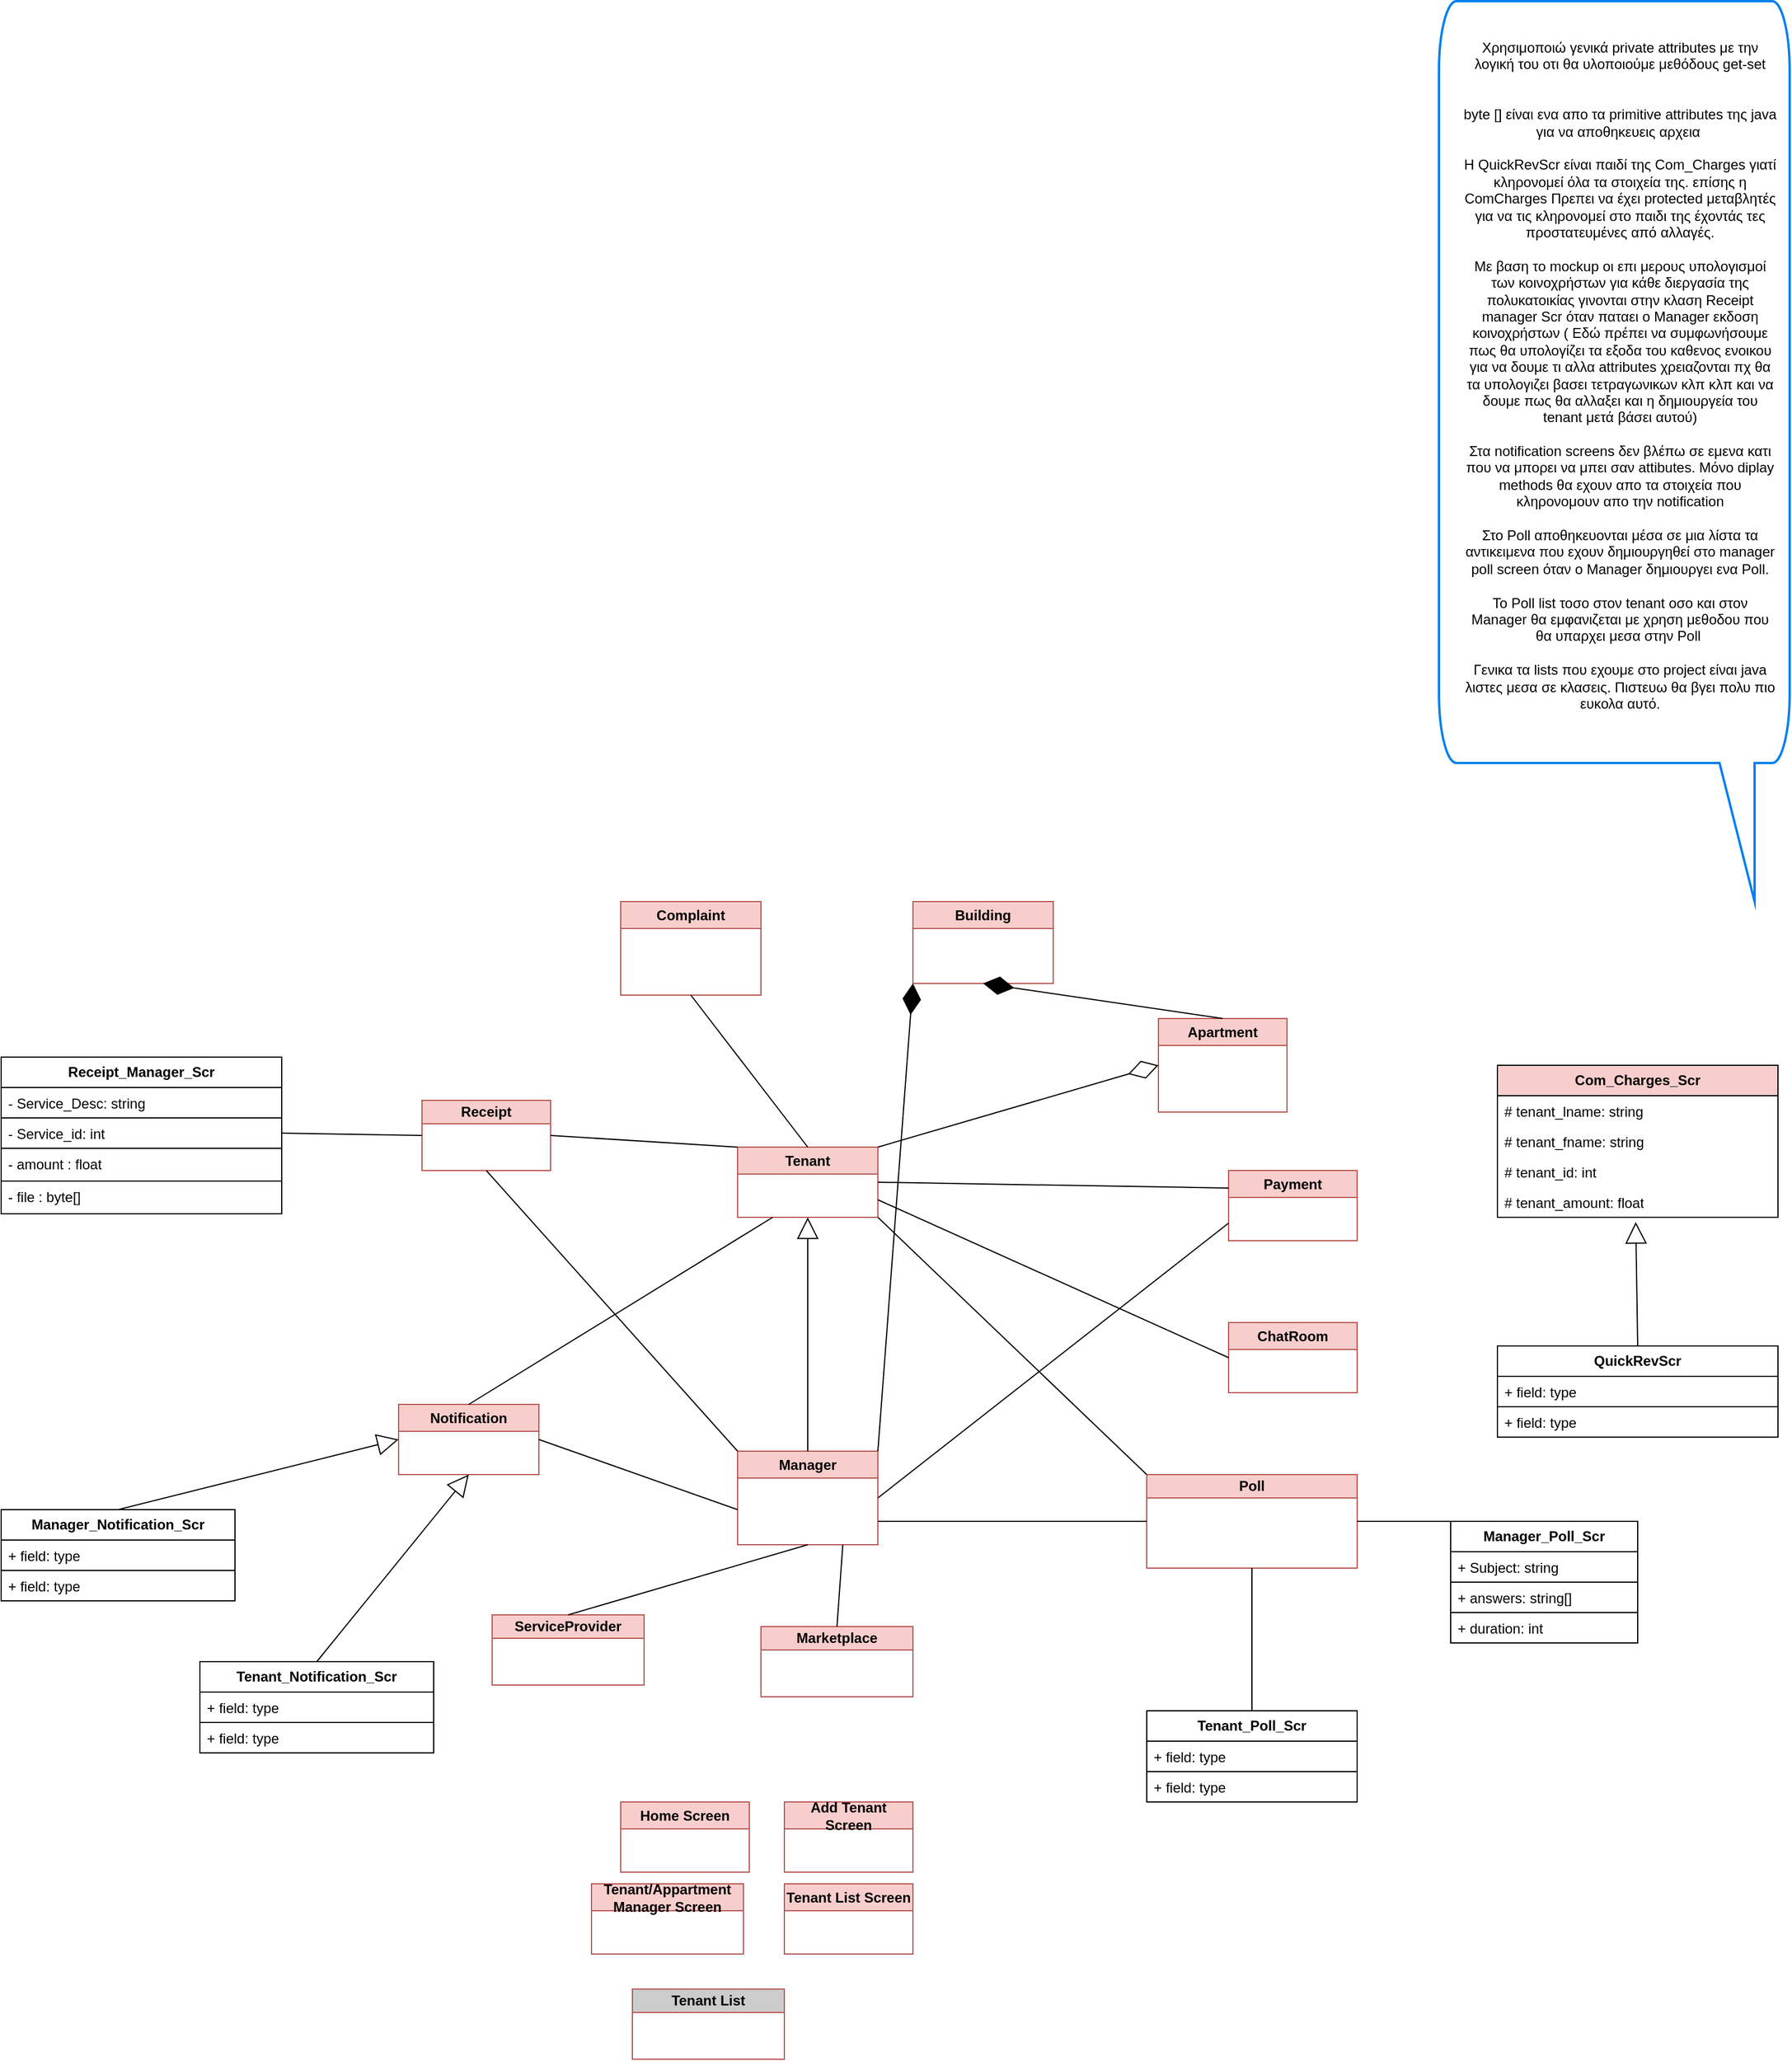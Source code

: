 <mxfile version="26.2.13">
  <diagram name="Page-1" id="rZa9aX3Jq6c3j-hi1Zc5">
    <mxGraphModel dx="2268" dy="2368" grid="1" gridSize="10" guides="1" tooltips="1" connect="1" arrows="1" fold="1" page="1" pageScale="1" pageWidth="850" pageHeight="1100" background="none" math="0" shadow="0">
      <root>
        <mxCell id="0" />
        <mxCell id="1" parent="0" />
        <mxCell id="SSVQXBcXOp7XfPBqwCCu-2" value="Building" style="swimlane;whiteSpace=wrap;html=1;fillColor=#f8cecc;strokeColor=#b85450;" parent="1" vertex="1">
          <mxGeometry x="-20" y="-220" width="120" height="70" as="geometry" />
        </mxCell>
        <mxCell id="SSVQXBcXOp7XfPBqwCCu-4" value="Complaint" style="swimlane;whiteSpace=wrap;html=1;fillColor=#f8cecc;strokeColor=#b85450;startSize=23;" parent="1" vertex="1">
          <mxGeometry x="-270" y="-220" width="120" height="80" as="geometry" />
        </mxCell>
        <mxCell id="SSVQXBcXOp7XfPBqwCCu-5" value="Poll" style="swimlane;whiteSpace=wrap;html=1;startSize=20;fillColor=#f8cecc;strokeColor=#b85450;" parent="1" vertex="1">
          <mxGeometry x="180" y="270" width="180" height="80" as="geometry" />
        </mxCell>
        <mxCell id="SSVQXBcXOp7XfPBqwCCu-6" value="Notification" style="swimlane;whiteSpace=wrap;html=1;fillColor=#f8cecc;strokeColor=#b85450;" parent="1" vertex="1">
          <mxGeometry x="-460" y="210" width="120" height="60" as="geometry" />
        </mxCell>
        <mxCell id="SSVQXBcXOp7XfPBqwCCu-7" value="Tenant" style="swimlane;whiteSpace=wrap;html=1;startSize=23;fillColor=#f8cecc;strokeColor=#b85450;" parent="1" vertex="1">
          <mxGeometry x="-170" y="-10" width="120" height="60" as="geometry">
            <mxRectangle x="200" y="320" width="120" height="30" as="alternateBounds" />
          </mxGeometry>
        </mxCell>
        <mxCell id="SSVQXBcXOp7XfPBqwCCu-8" value="Manager" style="swimlane;whiteSpace=wrap;html=1;fillColor=#f8cecc;strokeColor=#b85450;startSize=23;" parent="1" vertex="1">
          <mxGeometry x="-170" y="250" width="120" height="80" as="geometry" />
        </mxCell>
        <mxCell id="SSVQXBcXOp7XfPBqwCCu-9" value="Payment" style="swimlane;whiteSpace=wrap;html=1;fillColor=#f8cecc;strokeColor=#b85450;" parent="1" vertex="1">
          <mxGeometry x="250" y="10" width="110" height="60" as="geometry" />
        </mxCell>
        <mxCell id="SSVQXBcXOp7XfPBqwCCu-10" value="Marketplace" style="swimlane;whiteSpace=wrap;html=1;startSize=20;fillColor=#f8cecc;strokeColor=#b85450;" parent="1" vertex="1">
          <mxGeometry x="-150" y="400" width="130" height="60" as="geometry" />
        </mxCell>
        <mxCell id="SSVQXBcXOp7XfPBqwCCu-11" value="Receipt" style="swimlane;whiteSpace=wrap;html=1;startSize=20;fillColor=#f8cecc;strokeColor=#b85450;" parent="1" vertex="1">
          <mxGeometry x="-440" y="-50" width="110" height="60" as="geometry" />
        </mxCell>
        <mxCell id="SSVQXBcXOp7XfPBqwCCu-13" value="ChatRoom" style="swimlane;whiteSpace=wrap;html=1;fillColor=#f8cecc;strokeColor=#b85450;" parent="1" vertex="1">
          <mxGeometry x="250" y="140" width="110" height="60" as="geometry" />
        </mxCell>
        <mxCell id="SSVQXBcXOp7XfPBqwCCu-17" value="Apartment" style="swimlane;whiteSpace=wrap;html=1;startSize=23;fillColor=#f8cecc;strokeColor=#b85450;" parent="1" vertex="1">
          <mxGeometry x="190" y="-120" width="110" height="80" as="geometry" />
        </mxCell>
        <mxCell id="F3hGp55dTPlV1KN0r0mo-15" value="" style="endArrow=block;endSize=16;endFill=0;html=1;rounded=0;entryX=0.5;entryY=1;entryDx=0;entryDy=0;exitX=0.5;exitY=0;exitDx=0;exitDy=0;" parent="1" source="SSVQXBcXOp7XfPBqwCCu-8" target="SSVQXBcXOp7XfPBqwCCu-7" edge="1">
          <mxGeometry width="160" relative="1" as="geometry">
            <mxPoint x="260" y="290" as="sourcePoint" />
            <mxPoint x="420" y="290" as="targetPoint" />
          </mxGeometry>
        </mxCell>
        <mxCell id="F3hGp55dTPlV1KN0r0mo-22" value="" style="endArrow=diamondThin;endFill=1;endSize=24;html=1;rounded=0;entryX=0.5;entryY=1;entryDx=0;entryDy=0;exitX=0.5;exitY=0;exitDx=0;exitDy=0;" parent="1" source="SSVQXBcXOp7XfPBqwCCu-17" target="SSVQXBcXOp7XfPBqwCCu-2" edge="1">
          <mxGeometry width="160" relative="1" as="geometry">
            <mxPoint x="320" as="sourcePoint" />
            <mxPoint x="480" as="targetPoint" />
          </mxGeometry>
        </mxCell>
        <mxCell id="F3hGp55dTPlV1KN0r0mo-23" value="&lt;br&gt;&lt;div&gt;&lt;br&gt;&lt;/div&gt;" style="edgeLabel;html=1;align=center;verticalAlign=middle;resizable=0;points=[];" parent="F3hGp55dTPlV1KN0r0mo-22" vertex="1" connectable="0">
          <mxGeometry x="-0.026" y="-2" relative="1" as="geometry">
            <mxPoint as="offset" />
          </mxGeometry>
        </mxCell>
        <mxCell id="WuOTlpxF1cgyQsxotzUC-4" value="" style="endArrow=none;html=1;rounded=0;entryX=0.5;entryY=1;entryDx=0;entryDy=0;exitX=0.5;exitY=0;exitDx=0;exitDy=0;" parent="1" source="SSVQXBcXOp7XfPBqwCCu-7" target="SSVQXBcXOp7XfPBqwCCu-4" edge="1">
          <mxGeometry width="50" height="50" relative="1" as="geometry">
            <mxPoint x="190" y="-110" as="sourcePoint" />
            <mxPoint x="240" y="-160" as="targetPoint" />
          </mxGeometry>
        </mxCell>
        <mxCell id="WuOTlpxF1cgyQsxotzUC-6" value="" style="endArrow=diamondThin;endFill=0;endSize=24;html=1;rounded=0;entryX=0;entryY=0.5;entryDx=0;entryDy=0;exitX=1;exitY=0;exitDx=0;exitDy=0;" parent="1" source="SSVQXBcXOp7XfPBqwCCu-7" target="SSVQXBcXOp7XfPBqwCCu-17" edge="1">
          <mxGeometry width="160" relative="1" as="geometry">
            <mxPoint x="140" y="170" as="sourcePoint" />
            <mxPoint x="300" y="170" as="targetPoint" />
          </mxGeometry>
        </mxCell>
        <mxCell id="WuOTlpxF1cgyQsxotzUC-7" value="" style="endArrow=none;html=1;rounded=0;exitX=1;exitY=0.5;exitDx=0;exitDy=0;" parent="1" source="SSVQXBcXOp7XfPBqwCCu-6" edge="1">
          <mxGeometry width="50" height="50" relative="1" as="geometry">
            <mxPoint x="200" y="200" as="sourcePoint" />
            <mxPoint x="-170" y="300" as="targetPoint" />
          </mxGeometry>
        </mxCell>
        <mxCell id="WuOTlpxF1cgyQsxotzUC-8" value="" style="endArrow=none;html=1;rounded=0;entryX=0.25;entryY=1;entryDx=0;entryDy=0;exitX=0.5;exitY=0;exitDx=0;exitDy=0;" parent="1" source="SSVQXBcXOp7XfPBqwCCu-6" target="SSVQXBcXOp7XfPBqwCCu-7" edge="1">
          <mxGeometry width="50" height="50" relative="1" as="geometry">
            <mxPoint x="200" y="200" as="sourcePoint" />
            <mxPoint x="250" y="150" as="targetPoint" />
          </mxGeometry>
        </mxCell>
        <mxCell id="WuOTlpxF1cgyQsxotzUC-9" value="" style="endArrow=none;html=1;rounded=0;entryX=1;entryY=0.5;entryDx=0;entryDy=0;exitX=0;exitY=0;exitDx=0;exitDy=0;" parent="1" source="SSVQXBcXOp7XfPBqwCCu-7" target="SSVQXBcXOp7XfPBqwCCu-11" edge="1">
          <mxGeometry width="50" height="50" relative="1" as="geometry">
            <mxPoint x="200" y="200" as="sourcePoint" />
            <mxPoint x="250" y="150" as="targetPoint" />
          </mxGeometry>
        </mxCell>
        <mxCell id="WuOTlpxF1cgyQsxotzUC-10" value="" style="endArrow=none;html=1;rounded=0;entryX=0.5;entryY=1;entryDx=0;entryDy=0;exitX=0;exitY=0;exitDx=0;exitDy=0;" parent="1" source="SSVQXBcXOp7XfPBqwCCu-8" target="SSVQXBcXOp7XfPBqwCCu-11" edge="1">
          <mxGeometry width="50" height="50" relative="1" as="geometry">
            <mxPoint x="200" y="200" as="sourcePoint" />
            <mxPoint x="250" y="150" as="targetPoint" />
          </mxGeometry>
        </mxCell>
        <mxCell id="WuOTlpxF1cgyQsxotzUC-11" value="" style="endArrow=diamondThin;endFill=1;endSize=24;html=1;rounded=0;entryX=0;entryY=1;entryDx=0;entryDy=0;exitX=1;exitY=0;exitDx=0;exitDy=0;" parent="1" source="SSVQXBcXOp7XfPBqwCCu-8" target="SSVQXBcXOp7XfPBqwCCu-2" edge="1">
          <mxGeometry width="160" relative="1" as="geometry">
            <mxPoint x="140" y="170" as="sourcePoint" />
            <mxPoint x="300" y="170" as="targetPoint" />
          </mxGeometry>
        </mxCell>
        <mxCell id="WuOTlpxF1cgyQsxotzUC-12" value="" style="endArrow=none;html=1;rounded=0;entryX=1;entryY=1;entryDx=0;entryDy=0;exitX=0;exitY=0;exitDx=0;exitDy=0;" parent="1" source="SSVQXBcXOp7XfPBqwCCu-5" target="SSVQXBcXOp7XfPBqwCCu-7" edge="1">
          <mxGeometry width="50" height="50" relative="1" as="geometry">
            <mxPoint x="200" y="200" as="sourcePoint" />
            <mxPoint x="250" y="150" as="targetPoint" />
          </mxGeometry>
        </mxCell>
        <mxCell id="WuOTlpxF1cgyQsxotzUC-13" value="" style="endArrow=none;html=1;rounded=0;entryX=1;entryY=0.75;entryDx=0;entryDy=0;exitX=0;exitY=0.5;exitDx=0;exitDy=0;" parent="1" source="SSVQXBcXOp7XfPBqwCCu-5" target="SSVQXBcXOp7XfPBqwCCu-8" edge="1">
          <mxGeometry width="50" height="50" relative="1" as="geometry">
            <mxPoint x="200" y="200" as="sourcePoint" />
            <mxPoint x="250" y="150" as="targetPoint" />
          </mxGeometry>
        </mxCell>
        <mxCell id="WuOTlpxF1cgyQsxotzUC-14" value="" style="endArrow=none;html=1;rounded=0;entryX=1;entryY=0.75;entryDx=0;entryDy=0;exitX=0;exitY=0.5;exitDx=0;exitDy=0;" parent="1" source="SSVQXBcXOp7XfPBqwCCu-13" target="SSVQXBcXOp7XfPBqwCCu-7" edge="1">
          <mxGeometry width="50" height="50" relative="1" as="geometry">
            <mxPoint x="200" y="200" as="sourcePoint" />
            <mxPoint x="250" y="150" as="targetPoint" />
          </mxGeometry>
        </mxCell>
        <mxCell id="WuOTlpxF1cgyQsxotzUC-15" value="" style="endArrow=none;html=1;rounded=0;entryX=0;entryY=0.25;entryDx=0;entryDy=0;exitX=1;exitY=0.5;exitDx=0;exitDy=0;" parent="1" source="SSVQXBcXOp7XfPBqwCCu-7" target="SSVQXBcXOp7XfPBqwCCu-9" edge="1">
          <mxGeometry width="50" height="50" relative="1" as="geometry">
            <mxPoint x="200" y="200" as="sourcePoint" />
            <mxPoint x="250" y="150" as="targetPoint" />
          </mxGeometry>
        </mxCell>
        <mxCell id="WuOTlpxF1cgyQsxotzUC-16" value="" style="endArrow=none;html=1;rounded=0;entryX=0;entryY=0.75;entryDx=0;entryDy=0;exitX=1;exitY=0.5;exitDx=0;exitDy=0;" parent="1" source="SSVQXBcXOp7XfPBqwCCu-8" target="SSVQXBcXOp7XfPBqwCCu-9" edge="1">
          <mxGeometry width="50" height="50" relative="1" as="geometry">
            <mxPoint x="200" y="200" as="sourcePoint" />
            <mxPoint x="250" y="150" as="targetPoint" />
          </mxGeometry>
        </mxCell>
        <mxCell id="g9TKVgcdv7kUZC7DlDCQ-5" value="ServiceProvider" style="swimlane;whiteSpace=wrap;html=1;startSize=20;fillColor=#f8cecc;strokeColor=#b85450;" parent="1" vertex="1">
          <mxGeometry x="-380" y="390" width="130" height="60" as="geometry" />
        </mxCell>
        <mxCell id="g9TKVgcdv7kUZC7DlDCQ-8" value="" style="endArrow=none;html=1;rounded=0;exitX=0.5;exitY=0;exitDx=0;exitDy=0;entryX=0.5;entryY=1;entryDx=0;entryDy=0;" parent="1" source="g9TKVgcdv7kUZC7DlDCQ-5" target="SSVQXBcXOp7XfPBqwCCu-8" edge="1">
          <mxGeometry width="50" height="50" relative="1" as="geometry">
            <mxPoint x="-310" y="270" as="sourcePoint" />
            <mxPoint x="-140" y="330" as="targetPoint" />
          </mxGeometry>
        </mxCell>
        <mxCell id="g9TKVgcdv7kUZC7DlDCQ-9" value="" style="endArrow=none;html=1;rounded=0;exitX=0.75;exitY=1;exitDx=0;exitDy=0;entryX=0.5;entryY=0;entryDx=0;entryDy=0;" parent="1" source="SSVQXBcXOp7XfPBqwCCu-8" target="SSVQXBcXOp7XfPBqwCCu-10" edge="1">
          <mxGeometry width="50" height="50" relative="1" as="geometry">
            <mxPoint x="-300" y="280" as="sourcePoint" />
            <mxPoint x="-130" y="340" as="targetPoint" />
          </mxGeometry>
        </mxCell>
        <mxCell id="UmEB71HrpD5qTYnsdz3T-5" value="Home Screen" style="swimlane;whiteSpace=wrap;html=1;fillColor=#f8cecc;strokeColor=#b85450;" parent="1" vertex="1">
          <mxGeometry x="-270" y="550" width="110" height="60" as="geometry" />
        </mxCell>
        <mxCell id="UmEB71HrpD5qTYnsdz3T-6" value="Tenant/Appartment Manager Screen" style="swimlane;whiteSpace=wrap;html=1;fillColor=#f8cecc;strokeColor=#b85450;" parent="1" vertex="1">
          <mxGeometry x="-295" y="620" width="130" height="60" as="geometry" />
        </mxCell>
        <mxCell id="UmEB71HrpD5qTYnsdz3T-7" value="Tenant List Screen" style="swimlane;whiteSpace=wrap;html=1;fillColor=#f8cecc;strokeColor=#b85450;" parent="1" vertex="1">
          <mxGeometry x="-130" y="620" width="110" height="60" as="geometry" />
        </mxCell>
        <mxCell id="UmEB71HrpD5qTYnsdz3T-8" value="Add Tenant Screen" style="swimlane;whiteSpace=wrap;html=1;fillColor=#f8cecc;strokeColor=#b85450;" parent="1" vertex="1">
          <mxGeometry x="-130" y="550" width="110" height="60" as="geometry" />
        </mxCell>
        <mxCell id="UmEB71HrpD5qTYnsdz3T-10" value="Tenant List" style="swimlane;whiteSpace=wrap;html=1;startSize=20;fillColor=#CCCCCC;strokeColor=#b85450;" parent="1" vertex="1">
          <mxGeometry x="-260" y="710" width="130" height="60" as="geometry">
            <mxRectangle x="130" y="770" width="100" height="30" as="alternateBounds" />
          </mxGeometry>
        </mxCell>
        <mxCell id="5aScD9VIwKOivwd3Amo--19" value="&lt;span style=&quot;font-weight: 700;&quot;&gt;Com_Charges_Scr&lt;/span&gt;" style="swimlane;fontStyle=0;childLayout=stackLayout;horizontal=1;startSize=26;fillColor=light-dark(#F8CECC,#512D2B);horizontalStack=0;resizeParent=1;resizeParentMax=0;resizeLast=0;collapsible=1;marginBottom=0;whiteSpace=wrap;html=1;strokeColor=light-dark(#000000,#512D2B);" parent="1" vertex="1">
          <mxGeometry x="480" y="-80" width="240" height="130" as="geometry" />
        </mxCell>
        <mxCell id="5aScD9VIwKOivwd3Amo--20" value="# tenant_lname: string" style="text;strokeColor=none;fillColor=none;align=left;verticalAlign=top;spacingLeft=4;spacingRight=4;overflow=hidden;rotatable=0;points=[[0,0.5],[1,0.5]];portConstraint=eastwest;whiteSpace=wrap;html=1;" parent="5aScD9VIwKOivwd3Amo--19" vertex="1">
          <mxGeometry y="26" width="240" height="26" as="geometry" />
        </mxCell>
        <mxCell id="5aScD9VIwKOivwd3Amo--21" value="# tenant_fname: string" style="text;strokeColor=none;fillColor=none;align=left;verticalAlign=top;spacingLeft=4;spacingRight=4;overflow=hidden;rotatable=0;points=[[0,0.5],[1,0.5]];portConstraint=eastwest;whiteSpace=wrap;html=1;" parent="5aScD9VIwKOivwd3Amo--19" vertex="1">
          <mxGeometry y="52" width="240" height="26" as="geometry" />
        </mxCell>
        <mxCell id="5aScD9VIwKOivwd3Amo--57" value="# tenant_id: int" style="text;strokeColor=none;fillColor=none;align=left;verticalAlign=top;spacingLeft=4;spacingRight=4;overflow=hidden;rotatable=0;points=[[0,0.5],[1,0.5]];portConstraint=eastwest;whiteSpace=wrap;html=1;" parent="5aScD9VIwKOivwd3Amo--19" vertex="1">
          <mxGeometry y="78" width="240" height="26" as="geometry" />
        </mxCell>
        <mxCell id="5aScD9VIwKOivwd3Amo--54" value="# tenant_amount: float" style="text;strokeColor=none;fillColor=none;align=left;verticalAlign=top;spacingLeft=4;spacingRight=4;overflow=hidden;rotatable=0;points=[[0,0.5],[1,0.5]];portConstraint=eastwest;whiteSpace=wrap;html=1;" parent="5aScD9VIwKOivwd3Amo--19" vertex="1">
          <mxGeometry y="104" width="240" height="26" as="geometry" />
        </mxCell>
        <mxCell id="5aScD9VIwKOivwd3Amo--23" value="&lt;span style=&quot;font-weight: 700;&quot;&gt;Manager_Poll_Scr&lt;/span&gt;" style="swimlane;fontStyle=0;childLayout=stackLayout;horizontal=1;startSize=26;fillColor=light-dark(#FFFFFF,#512D2B);horizontalStack=0;resizeParent=1;resizeParentMax=0;resizeLast=0;collapsible=1;marginBottom=0;whiteSpace=wrap;html=1;strokeColor=light-dark(#000000,#512D2B);" parent="1" vertex="1">
          <mxGeometry x="440" y="310" width="160" height="104" as="geometry">
            <mxRectangle x="440" y="310" width="140" height="30" as="alternateBounds" />
          </mxGeometry>
        </mxCell>
        <mxCell id="5aScD9VIwKOivwd3Amo--24" value="+ Subject: string" style="text;strokeColor=light-dark(#000000,#512D2B);fillColor=default;align=left;verticalAlign=top;spacingLeft=4;spacingRight=4;overflow=hidden;rotatable=0;points=[[0,0.5],[1,0.5]];portConstraint=eastwest;whiteSpace=wrap;html=1;" parent="5aScD9VIwKOivwd3Amo--23" vertex="1">
          <mxGeometry y="26" width="160" height="26" as="geometry" />
        </mxCell>
        <mxCell id="5aScD9VIwKOivwd3Amo--25" value="+ answers: string[]" style="text;strokeColor=light-dark(#000000,#512D2B);fillColor=default;align=left;verticalAlign=top;spacingLeft=4;spacingRight=4;overflow=hidden;rotatable=0;points=[[0,0.5],[1,0.5]];portConstraint=eastwest;whiteSpace=wrap;html=1;" parent="5aScD9VIwKOivwd3Amo--23" vertex="1">
          <mxGeometry y="52" width="160" height="26" as="geometry" />
        </mxCell>
        <mxCell id="5aScD9VIwKOivwd3Amo--74" value="+ duration: int" style="text;strokeColor=light-dark(#000000,#512D2B);fillColor=default;align=left;verticalAlign=top;spacingLeft=4;spacingRight=4;overflow=hidden;rotatable=0;points=[[0,0.5],[1,0.5]];portConstraint=eastwest;whiteSpace=wrap;html=1;" parent="5aScD9VIwKOivwd3Amo--23" vertex="1">
          <mxGeometry y="78" width="160" height="26" as="geometry" />
        </mxCell>
        <mxCell id="5aScD9VIwKOivwd3Amo--27" value="&lt;span style=&quot;font-weight: 700;&quot;&gt;Manager_Notification_Scr&lt;/span&gt;" style="swimlane;fontStyle=0;childLayout=stackLayout;horizontal=1;startSize=26;fillColor=light-dark(#FFFFFF,#512D2B);horizontalStack=0;resizeParent=1;resizeParentMax=0;resizeLast=0;collapsible=1;marginBottom=0;whiteSpace=wrap;html=1;strokeColor=light-dark(#000000,#512D2B);" parent="1" vertex="1">
          <mxGeometry x="-800" y="300" width="200" height="78" as="geometry" />
        </mxCell>
        <mxCell id="5aScD9VIwKOivwd3Amo--28" value="+ field: type" style="text;strokeColor=light-dark(#000000,#512D2B);fillColor=default;align=left;verticalAlign=top;spacingLeft=4;spacingRight=4;overflow=hidden;rotatable=0;points=[[0,0.5],[1,0.5]];portConstraint=eastwest;whiteSpace=wrap;html=1;" parent="5aScD9VIwKOivwd3Amo--27" vertex="1">
          <mxGeometry y="26" width="200" height="26" as="geometry" />
        </mxCell>
        <mxCell id="5aScD9VIwKOivwd3Amo--29" value="+ field: type" style="text;strokeColor=light-dark(#000000,#512D2B);fillColor=default;align=left;verticalAlign=top;spacingLeft=4;spacingRight=4;overflow=hidden;rotatable=0;points=[[0,0.5],[1,0.5]];portConstraint=eastwest;whiteSpace=wrap;html=1;" parent="5aScD9VIwKOivwd3Amo--27" vertex="1">
          <mxGeometry y="52" width="200" height="26" as="geometry" />
        </mxCell>
        <mxCell id="5aScD9VIwKOivwd3Amo--31" value="&lt;span style=&quot;font-weight: 700;&quot;&gt;QuickRevScr&lt;/span&gt;" style="swimlane;fontStyle=0;childLayout=stackLayout;horizontal=1;startSize=26;fillColor=light-dark(#FFFFFF,#512D2B);horizontalStack=0;resizeParent=1;resizeParentMax=0;resizeLast=0;collapsible=1;marginBottom=0;whiteSpace=wrap;html=1;strokeColor=light-dark(#000000,#512D2B);" parent="1" vertex="1">
          <mxGeometry x="480" y="160" width="240" height="78" as="geometry" />
        </mxCell>
        <mxCell id="5aScD9VIwKOivwd3Amo--32" value="+ field: type" style="text;strokeColor=light-dark(#000000,#512D2B);fillColor=default;align=left;verticalAlign=top;spacingLeft=4;spacingRight=4;overflow=hidden;rotatable=0;points=[[0,0.5],[1,0.5]];portConstraint=eastwest;whiteSpace=wrap;html=1;" parent="5aScD9VIwKOivwd3Amo--31" vertex="1">
          <mxGeometry y="26" width="240" height="26" as="geometry" />
        </mxCell>
        <mxCell id="5aScD9VIwKOivwd3Amo--33" value="+ field: type" style="text;strokeColor=light-dark(#000000,#512D2B);fillColor=default;align=left;verticalAlign=top;spacingLeft=4;spacingRight=4;overflow=hidden;rotatable=0;points=[[0,0.5],[1,0.5]];portConstraint=eastwest;whiteSpace=wrap;html=1;" parent="5aScD9VIwKOivwd3Amo--31" vertex="1">
          <mxGeometry y="52" width="240" height="26" as="geometry" />
        </mxCell>
        <mxCell id="5aScD9VIwKOivwd3Amo--35" value="&lt;span style=&quot;font-weight: 700;&quot;&gt;Receipt_Manager_Scr&lt;/span&gt;" style="swimlane;fontStyle=0;childLayout=stackLayout;horizontal=1;startSize=26;fillColor=light-dark(#FFFFFF,#512D2B);horizontalStack=0;resizeParent=1;resizeParentMax=0;resizeLast=0;collapsible=1;marginBottom=0;whiteSpace=wrap;html=1;strokeColor=light-dark(#000000,#512D2B);" parent="1" vertex="1">
          <mxGeometry x="-800" y="-87" width="240" height="134" as="geometry" />
        </mxCell>
        <mxCell id="5aScD9VIwKOivwd3Amo--36" value="- Service_Desc: string" style="text;strokeColor=light-dark(#000000,#512D2B);fillColor=default;align=left;verticalAlign=top;spacingLeft=4;spacingRight=4;overflow=hidden;rotatable=0;points=[[0,0.5],[1,0.5]];portConstraint=eastwest;whiteSpace=wrap;html=1;" parent="5aScD9VIwKOivwd3Amo--35" vertex="1">
          <mxGeometry y="26" width="240" height="26" as="geometry" />
        </mxCell>
        <mxCell id="5aScD9VIwKOivwd3Amo--56" value="- Service_id: int" style="text;strokeColor=light-dark(#000000,#512D2B);fillColor=default;align=left;verticalAlign=top;spacingLeft=4;spacingRight=4;overflow=hidden;rotatable=0;points=[[0,0.5],[1,0.5]];portConstraint=eastwest;whiteSpace=wrap;html=1;" parent="5aScD9VIwKOivwd3Amo--35" vertex="1">
          <mxGeometry y="52" width="240" height="26" as="geometry" />
        </mxCell>
        <mxCell id="5aScD9VIwKOivwd3Amo--37" value="- amount : float" style="text;strokeColor=light-dark(#000000,#512D2B);fillColor=default;align=left;verticalAlign=top;spacingLeft=4;spacingRight=4;overflow=hidden;rotatable=0;points=[[0,0.5],[1,0.5]];portConstraint=eastwest;whiteSpace=wrap;html=1;" parent="5aScD9VIwKOivwd3Amo--35" vertex="1">
          <mxGeometry y="78" width="240" height="28" as="geometry" />
        </mxCell>
        <mxCell id="5aScD9VIwKOivwd3Amo--53" value="- file : byte[]" style="text;strokeColor=light-dark(#000000,#512D2B);fillColor=default;align=left;verticalAlign=top;spacingLeft=4;spacingRight=4;overflow=hidden;rotatable=0;points=[[0,0.5],[1,0.5]];portConstraint=eastwest;whiteSpace=wrap;html=1;" parent="5aScD9VIwKOivwd3Amo--35" vertex="1">
          <mxGeometry y="106" width="240" height="28" as="geometry" />
        </mxCell>
        <mxCell id="5aScD9VIwKOivwd3Amo--39" value="&lt;span style=&quot;font-weight: 700;&quot;&gt;Tenant_Poll_Scr&lt;/span&gt;" style="swimlane;fontStyle=0;childLayout=stackLayout;horizontal=1;startSize=26;fillColor=light-dark(#FFFFFF,#512D2B);horizontalStack=0;resizeParent=1;resizeParentMax=0;resizeLast=0;collapsible=1;marginBottom=0;whiteSpace=wrap;html=1;strokeColor=light-dark(#000000,#512D2B);gradientColor=none;" parent="1" vertex="1">
          <mxGeometry x="180" y="472" width="180" height="78" as="geometry" />
        </mxCell>
        <mxCell id="5aScD9VIwKOivwd3Amo--40" value="+ field: type" style="text;strokeColor=light-dark(#000000,#512D2B);fillColor=default;align=left;verticalAlign=top;spacingLeft=4;spacingRight=4;overflow=hidden;rotatable=0;points=[[0,0.5],[1,0.5]];portConstraint=eastwest;whiteSpace=wrap;html=1;" parent="5aScD9VIwKOivwd3Amo--39" vertex="1">
          <mxGeometry y="26" width="180" height="26" as="geometry" />
        </mxCell>
        <mxCell id="5aScD9VIwKOivwd3Amo--41" value="+ field: type" style="text;strokeColor=light-dark(#000000,#512D2B);fillColor=default;align=left;verticalAlign=top;spacingLeft=4;spacingRight=4;overflow=hidden;rotatable=0;points=[[0,0.5],[1,0.5]];portConstraint=eastwest;whiteSpace=wrap;html=1;" parent="5aScD9VIwKOivwd3Amo--39" vertex="1">
          <mxGeometry y="52" width="180" height="26" as="geometry" />
        </mxCell>
        <mxCell id="5aScD9VIwKOivwd3Amo--43" value="&lt;span style=&quot;font-weight: 700;&quot;&gt;Tenant_Notification_Scr&lt;/span&gt;" style="swimlane;fontStyle=0;childLayout=stackLayout;horizontal=1;startSize=26;fillColor=light-dark(#FFFFFF,#512D2B);horizontalStack=0;resizeParent=1;resizeParentMax=0;resizeLast=0;collapsible=1;marginBottom=0;whiteSpace=wrap;html=1;strokeColor=light-dark(#000000,#512D2B);" parent="1" vertex="1">
          <mxGeometry x="-630" y="430" width="200" height="78" as="geometry" />
        </mxCell>
        <mxCell id="5aScD9VIwKOivwd3Amo--44" value="+ field: type" style="text;strokeColor=light-dark(#000000,#512D2B);fillColor=default;align=left;verticalAlign=top;spacingLeft=4;spacingRight=4;overflow=hidden;rotatable=0;points=[[0,0.5],[1,0.5]];portConstraint=eastwest;whiteSpace=wrap;html=1;" parent="5aScD9VIwKOivwd3Amo--43" vertex="1">
          <mxGeometry y="26" width="200" height="26" as="geometry" />
        </mxCell>
        <mxCell id="5aScD9VIwKOivwd3Amo--45" value="+ field: type" style="text;strokeColor=light-dark(#000000,#512D2B);fillColor=default;align=left;verticalAlign=top;spacingLeft=4;spacingRight=4;overflow=hidden;rotatable=0;points=[[0,0.5],[1,0.5]];portConstraint=eastwest;whiteSpace=wrap;html=1;" parent="5aScD9VIwKOivwd3Amo--43" vertex="1">
          <mxGeometry y="52" width="200" height="26" as="geometry" />
        </mxCell>
        <mxCell id="5aScD9VIwKOivwd3Amo--48" value="" style="html=1;verticalLabelPosition=bottom;align=center;labelBackgroundColor=#ffffff;verticalAlign=top;strokeWidth=2;strokeColor=#0080F0;shadow=0;dashed=0;shape=mxgraph.ios7.icons.message;" parent="1" vertex="1">
          <mxGeometry x="430" y="-990" width="300" height="770" as="geometry" />
        </mxCell>
        <mxCell id="5aScD9VIwKOivwd3Amo--49" value="Χρησιμοποιώ γενικά private attributes με την λογική του οτι θα υλοποιούμε μεθόδους get-set&lt;div&gt;&lt;br&gt;&lt;/div&gt;&lt;div&gt;&lt;br&gt;&lt;/div&gt;&lt;div&gt;byte [] είναι ενα απο τα primitive attributes της java&lt;/div&gt;&lt;div&gt;για να αποθηκευεις αρχεια&amp;nbsp;&lt;/div&gt;&lt;div&gt;&lt;br&gt;&lt;/div&gt;&lt;div&gt;H QuickRevScr είναι παιδί της Com_Charges γιατί κληρονομεί όλα τα στοιχεία της. επίσης η ComCharges Πρεπει να έχει protected μεταβλητές για να τις κληρονομεί στο παιδι της έχοντάς τες προστατευμένες από αλλαγές.&lt;/div&gt;&lt;div&gt;&lt;br&gt;&lt;/div&gt;&lt;div&gt;Με βαση το mockup οι επι μερους υπολογισμοί των κοινοχρήστων για κάθε διεργασία της πολυκατοικίας γινονται στην κλαση Receipt manager Scr όταν παταει ο Manager εκδοση κοινοχρήστων ( Εδώ πρέπει να συμφωνήσουμε πως θα υπολογίζει τα εξοδα του καθενος ενοικου για να δουμε τι αλλα attributes χρειαζονται πχ θα τα υπολογιζει βασει τετραγωνικων κλπ κλπ και να δουμε πως θα αλλαξει και η δημιουργεία του tenant μετά βάσει αυτού)&lt;/div&gt;&lt;div&gt;&lt;br&gt;&lt;/div&gt;&lt;div&gt;Στα notification screens δεν βλέπω σε εμενα κατι που να μπορει να μπει σαν attibutes. Μόνο diplay methods θα εχουν απο τα στοιχεία που κληρονομουν απο την notification&lt;/div&gt;&lt;div&gt;&lt;br&gt;&lt;/div&gt;&lt;div&gt;Στο Poll αποθηκευονται&amp;nbsp;&lt;span style=&quot;background-color: transparent; color: light-dark(rgb(0, 0, 0), rgb(255, 255, 255));&quot;&gt;μέσα σε μια λίστα&amp;nbsp;&lt;/span&gt;&lt;span style=&quot;background-color: transparent; color: light-dark(rgb(0, 0, 0), rgb(255, 255, 255));&quot;&gt;τα αντικειμενα που εχουν δημιουργηθεί στο manager poll screen όταν ο Manager δημιουργει ενα Poll.&lt;/span&gt;&lt;/div&gt;&lt;div&gt;&lt;br&gt;&lt;/div&gt;&lt;div&gt;To Poll list τοσο στον tenant οσο και στον Manager θα εμφανιζεται με χρηση μεθοδου που θα υπαρχει μεσα στην Poll&amp;nbsp;&lt;/div&gt;&lt;div&gt;&lt;br&gt;&lt;/div&gt;&lt;div&gt;Γενικα τα lists που εχουμε στο project είναι java λιστες μεσα σε κλασεις. Πιστευω θα βγει πολυ πιο ευκολα αυτό.&lt;/div&gt;" style="text;html=1;align=center;verticalAlign=middle;whiteSpace=wrap;rounded=0;" parent="1" vertex="1">
          <mxGeometry x="450" y="-700" width="270" height="60" as="geometry" />
        </mxCell>
        <mxCell id="5aScD9VIwKOivwd3Amo--58" value="" style="endArrow=block;endSize=16;endFill=0;html=1;rounded=0;entryX=0.493;entryY=1.154;entryDx=0;entryDy=0;entryPerimeter=0;exitX=0.5;exitY=0;exitDx=0;exitDy=0;" parent="1" source="5aScD9VIwKOivwd3Amo--31" target="5aScD9VIwKOivwd3Amo--54" edge="1">
          <mxGeometry width="160" relative="1" as="geometry">
            <mxPoint x="190" y="540" as="sourcePoint" />
            <mxPoint x="390" y="350" as="targetPoint" />
          </mxGeometry>
        </mxCell>
        <mxCell id="5aScD9VIwKOivwd3Amo--60" value="" style="endArrow=none;html=1;rounded=0;entryX=1;entryY=0.5;entryDx=0;entryDy=0;exitX=0;exitY=0.5;exitDx=0;exitDy=0;" parent="1" source="SSVQXBcXOp7XfPBqwCCu-11" target="5aScD9VIwKOivwd3Amo--56" edge="1">
          <mxGeometry width="50" height="50" relative="1" as="geometry">
            <mxPoint x="-380" y="-140" as="sourcePoint" />
            <mxPoint x="-540" y="-150" as="targetPoint" />
          </mxGeometry>
        </mxCell>
        <mxCell id="5aScD9VIwKOivwd3Amo--62" value="" style="endArrow=block;endSize=16;endFill=0;html=1;rounded=0;entryX=0;entryY=0.5;entryDx=0;entryDy=0;exitX=0.5;exitY=0;exitDx=0;exitDy=0;" parent="1" source="5aScD9VIwKOivwd3Amo--27" target="SSVQXBcXOp7XfPBqwCCu-6" edge="1">
          <mxGeometry width="160" relative="1" as="geometry">
            <mxPoint x="-100" y="260" as="sourcePoint" />
            <mxPoint x="-100" y="60" as="targetPoint" />
          </mxGeometry>
        </mxCell>
        <mxCell id="5aScD9VIwKOivwd3Amo--69" value="" style="endArrow=block;endSize=16;endFill=0;html=1;rounded=0;entryX=0.5;entryY=1;entryDx=0;entryDy=0;exitX=0.5;exitY=0;exitDx=0;exitDy=0;" parent="1" source="5aScD9VIwKOivwd3Amo--43" target="SSVQXBcXOp7XfPBqwCCu-6" edge="1">
          <mxGeometry width="160" relative="1" as="geometry">
            <mxPoint x="-690" y="310" as="sourcePoint" />
            <mxPoint x="-450" y="250" as="targetPoint" />
          </mxGeometry>
        </mxCell>
        <mxCell id="5aScD9VIwKOivwd3Amo--75" value="" style="endArrow=none;html=1;rounded=0;entryX=1;entryY=0.5;entryDx=0;entryDy=0;exitX=0;exitY=0;exitDx=0;exitDy=0;" parent="1" source="5aScD9VIwKOivwd3Amo--23" target="SSVQXBcXOp7XfPBqwCCu-5" edge="1">
          <mxGeometry width="50" height="50" relative="1" as="geometry">
            <mxPoint x="480" y="555" as="sourcePoint" />
            <mxPoint x="180" y="420" as="targetPoint" />
          </mxGeometry>
        </mxCell>
        <mxCell id="5aScD9VIwKOivwd3Amo--76" value="" style="endArrow=none;html=1;rounded=0;entryX=0.5;entryY=1;entryDx=0;entryDy=0;exitX=0.5;exitY=0;exitDx=0;exitDy=0;" parent="1" source="5aScD9VIwKOivwd3Amo--39" target="SSVQXBcXOp7XfPBqwCCu-5" edge="1">
          <mxGeometry width="50" height="50" relative="1" as="geometry">
            <mxPoint x="380" y="388" as="sourcePoint" />
            <mxPoint x="310" y="350" as="targetPoint" />
          </mxGeometry>
        </mxCell>
      </root>
    </mxGraphModel>
  </diagram>
</mxfile>
